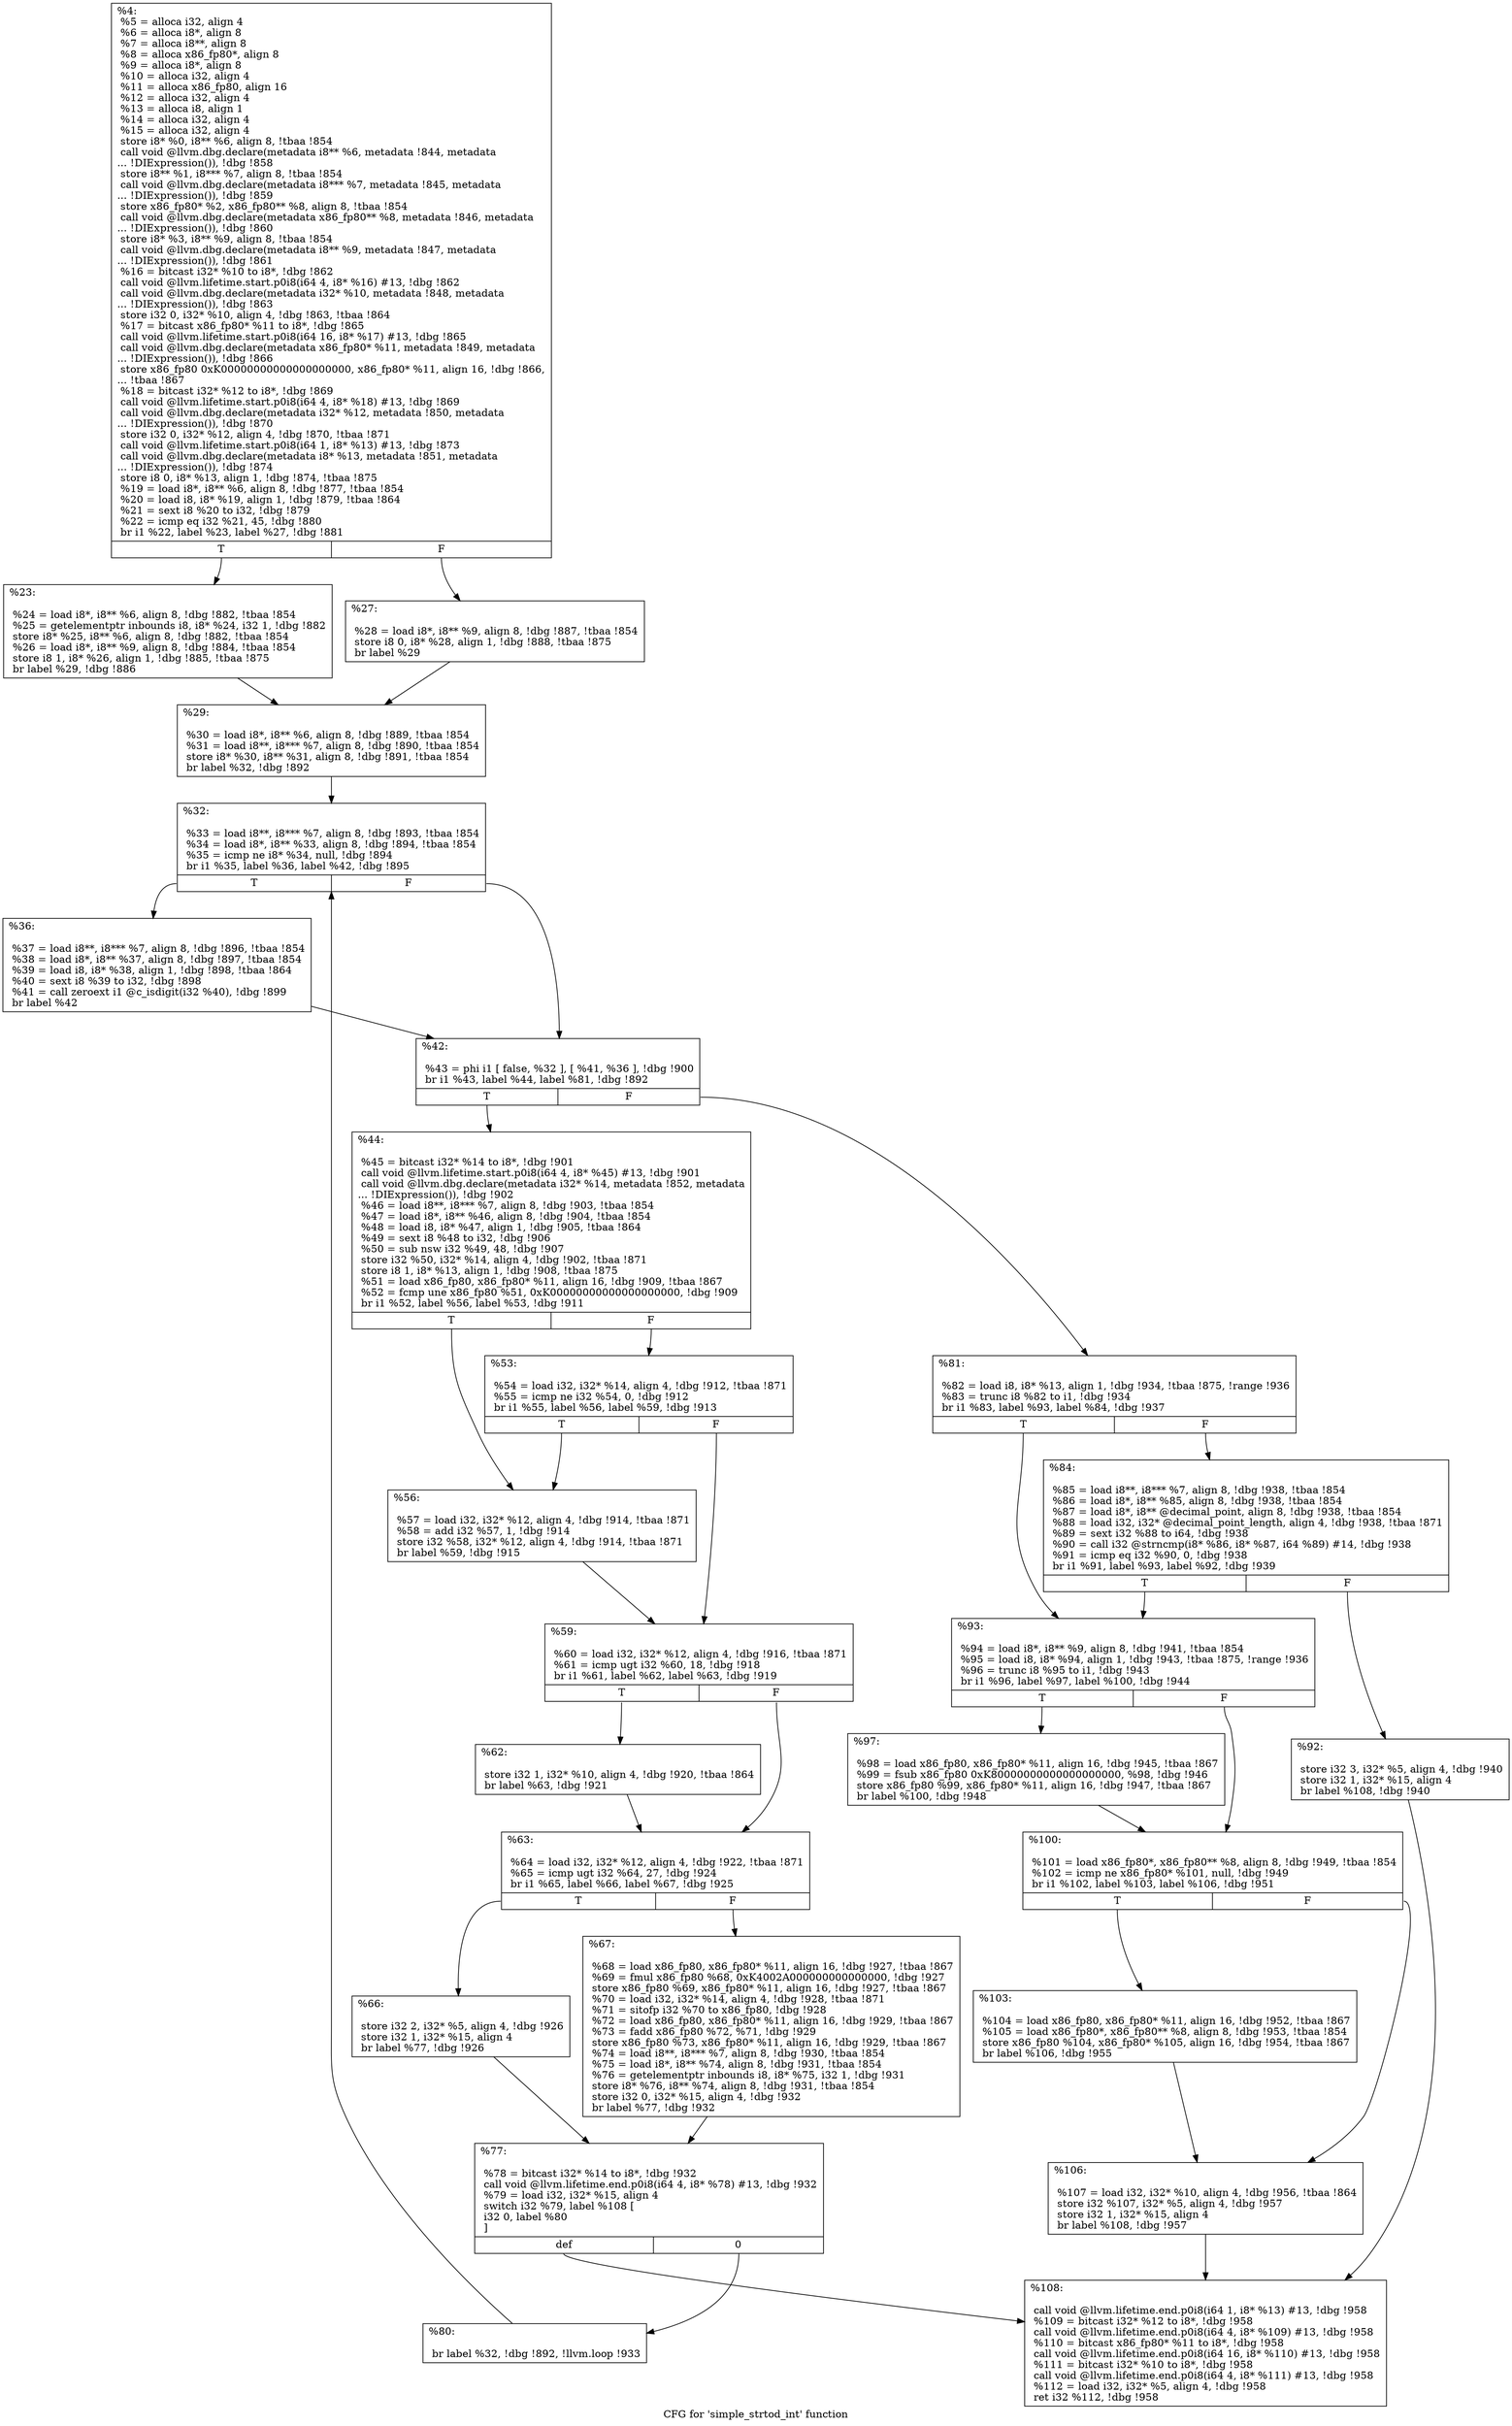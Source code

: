 digraph "CFG for 'simple_strtod_int' function" {
	label="CFG for 'simple_strtod_int' function";

	Node0xb363f0 [shape=record,label="{%4:\l  %5 = alloca i32, align 4\l  %6 = alloca i8*, align 8\l  %7 = alloca i8**, align 8\l  %8 = alloca x86_fp80*, align 8\l  %9 = alloca i8*, align 8\l  %10 = alloca i32, align 4\l  %11 = alloca x86_fp80, align 16\l  %12 = alloca i32, align 4\l  %13 = alloca i8, align 1\l  %14 = alloca i32, align 4\l  %15 = alloca i32, align 4\l  store i8* %0, i8** %6, align 8, !tbaa !854\l  call void @llvm.dbg.declare(metadata i8** %6, metadata !844, metadata\l... !DIExpression()), !dbg !858\l  store i8** %1, i8*** %7, align 8, !tbaa !854\l  call void @llvm.dbg.declare(metadata i8*** %7, metadata !845, metadata\l... !DIExpression()), !dbg !859\l  store x86_fp80* %2, x86_fp80** %8, align 8, !tbaa !854\l  call void @llvm.dbg.declare(metadata x86_fp80** %8, metadata !846, metadata\l... !DIExpression()), !dbg !860\l  store i8* %3, i8** %9, align 8, !tbaa !854\l  call void @llvm.dbg.declare(metadata i8** %9, metadata !847, metadata\l... !DIExpression()), !dbg !861\l  %16 = bitcast i32* %10 to i8*, !dbg !862\l  call void @llvm.lifetime.start.p0i8(i64 4, i8* %16) #13, !dbg !862\l  call void @llvm.dbg.declare(metadata i32* %10, metadata !848, metadata\l... !DIExpression()), !dbg !863\l  store i32 0, i32* %10, align 4, !dbg !863, !tbaa !864\l  %17 = bitcast x86_fp80* %11 to i8*, !dbg !865\l  call void @llvm.lifetime.start.p0i8(i64 16, i8* %17) #13, !dbg !865\l  call void @llvm.dbg.declare(metadata x86_fp80* %11, metadata !849, metadata\l... !DIExpression()), !dbg !866\l  store x86_fp80 0xK00000000000000000000, x86_fp80* %11, align 16, !dbg !866,\l... !tbaa !867\l  %18 = bitcast i32* %12 to i8*, !dbg !869\l  call void @llvm.lifetime.start.p0i8(i64 4, i8* %18) #13, !dbg !869\l  call void @llvm.dbg.declare(metadata i32* %12, metadata !850, metadata\l... !DIExpression()), !dbg !870\l  store i32 0, i32* %12, align 4, !dbg !870, !tbaa !871\l  call void @llvm.lifetime.start.p0i8(i64 1, i8* %13) #13, !dbg !873\l  call void @llvm.dbg.declare(metadata i8* %13, metadata !851, metadata\l... !DIExpression()), !dbg !874\l  store i8 0, i8* %13, align 1, !dbg !874, !tbaa !875\l  %19 = load i8*, i8** %6, align 8, !dbg !877, !tbaa !854\l  %20 = load i8, i8* %19, align 1, !dbg !879, !tbaa !864\l  %21 = sext i8 %20 to i32, !dbg !879\l  %22 = icmp eq i32 %21, 45, !dbg !880\l  br i1 %22, label %23, label %27, !dbg !881\l|{<s0>T|<s1>F}}"];
	Node0xb363f0:s0 -> Node0xb365d0;
	Node0xb363f0:s1 -> Node0xb36620;
	Node0xb365d0 [shape=record,label="{%23:\l\l  %24 = load i8*, i8** %6, align 8, !dbg !882, !tbaa !854\l  %25 = getelementptr inbounds i8, i8* %24, i32 1, !dbg !882\l  store i8* %25, i8** %6, align 8, !dbg !882, !tbaa !854\l  %26 = load i8*, i8** %9, align 8, !dbg !884, !tbaa !854\l  store i8 1, i8* %26, align 1, !dbg !885, !tbaa !875\l  br label %29, !dbg !886\l}"];
	Node0xb365d0 -> Node0xb36670;
	Node0xb36620 [shape=record,label="{%27:\l\l  %28 = load i8*, i8** %9, align 8, !dbg !887, !tbaa !854\l  store i8 0, i8* %28, align 1, !dbg !888, !tbaa !875\l  br label %29\l}"];
	Node0xb36620 -> Node0xb36670;
	Node0xb36670 [shape=record,label="{%29:\l\l  %30 = load i8*, i8** %6, align 8, !dbg !889, !tbaa !854\l  %31 = load i8**, i8*** %7, align 8, !dbg !890, !tbaa !854\l  store i8* %30, i8** %31, align 8, !dbg !891, !tbaa !854\l  br label %32, !dbg !892\l}"];
	Node0xb36670 -> Node0xb366c0;
	Node0xb366c0 [shape=record,label="{%32:\l\l  %33 = load i8**, i8*** %7, align 8, !dbg !893, !tbaa !854\l  %34 = load i8*, i8** %33, align 8, !dbg !894, !tbaa !854\l  %35 = icmp ne i8* %34, null, !dbg !894\l  br i1 %35, label %36, label %42, !dbg !895\l|{<s0>T|<s1>F}}"];
	Node0xb366c0:s0 -> Node0xb36710;
	Node0xb366c0:s1 -> Node0xb36760;
	Node0xb36710 [shape=record,label="{%36:\l\l  %37 = load i8**, i8*** %7, align 8, !dbg !896, !tbaa !854\l  %38 = load i8*, i8** %37, align 8, !dbg !897, !tbaa !854\l  %39 = load i8, i8* %38, align 1, !dbg !898, !tbaa !864\l  %40 = sext i8 %39 to i32, !dbg !898\l  %41 = call zeroext i1 @c_isdigit(i32 %40), !dbg !899\l  br label %42\l}"];
	Node0xb36710 -> Node0xb36760;
	Node0xb36760 [shape=record,label="{%42:\l\l  %43 = phi i1 [ false, %32 ], [ %41, %36 ], !dbg !900\l  br i1 %43, label %44, label %81, !dbg !892\l|{<s0>T|<s1>F}}"];
	Node0xb36760:s0 -> Node0xb367b0;
	Node0xb36760:s1 -> Node0xb36ad0;
	Node0xb367b0 [shape=record,label="{%44:\l\l  %45 = bitcast i32* %14 to i8*, !dbg !901\l  call void @llvm.lifetime.start.p0i8(i64 4, i8* %45) #13, !dbg !901\l  call void @llvm.dbg.declare(metadata i32* %14, metadata !852, metadata\l... !DIExpression()), !dbg !902\l  %46 = load i8**, i8*** %7, align 8, !dbg !903, !tbaa !854\l  %47 = load i8*, i8** %46, align 8, !dbg !904, !tbaa !854\l  %48 = load i8, i8* %47, align 1, !dbg !905, !tbaa !864\l  %49 = sext i8 %48 to i32, !dbg !906\l  %50 = sub nsw i32 %49, 48, !dbg !907\l  store i32 %50, i32* %14, align 4, !dbg !902, !tbaa !871\l  store i8 1, i8* %13, align 1, !dbg !908, !tbaa !875\l  %51 = load x86_fp80, x86_fp80* %11, align 16, !dbg !909, !tbaa !867\l  %52 = fcmp une x86_fp80 %51, 0xK00000000000000000000, !dbg !909\l  br i1 %52, label %56, label %53, !dbg !911\l|{<s0>T|<s1>F}}"];
	Node0xb367b0:s0 -> Node0xb36850;
	Node0xb367b0:s1 -> Node0xb36800;
	Node0xb36800 [shape=record,label="{%53:\l\l  %54 = load i32, i32* %14, align 4, !dbg !912, !tbaa !871\l  %55 = icmp ne i32 %54, 0, !dbg !912\l  br i1 %55, label %56, label %59, !dbg !913\l|{<s0>T|<s1>F}}"];
	Node0xb36800:s0 -> Node0xb36850;
	Node0xb36800:s1 -> Node0xb368a0;
	Node0xb36850 [shape=record,label="{%56:\l\l  %57 = load i32, i32* %12, align 4, !dbg !914, !tbaa !871\l  %58 = add i32 %57, 1, !dbg !914\l  store i32 %58, i32* %12, align 4, !dbg !914, !tbaa !871\l  br label %59, !dbg !915\l}"];
	Node0xb36850 -> Node0xb368a0;
	Node0xb368a0 [shape=record,label="{%59:\l\l  %60 = load i32, i32* %12, align 4, !dbg !916, !tbaa !871\l  %61 = icmp ugt i32 %60, 18, !dbg !918\l  br i1 %61, label %62, label %63, !dbg !919\l|{<s0>T|<s1>F}}"];
	Node0xb368a0:s0 -> Node0xb368f0;
	Node0xb368a0:s1 -> Node0xb36940;
	Node0xb368f0 [shape=record,label="{%62:\l\l  store i32 1, i32* %10, align 4, !dbg !920, !tbaa !864\l  br label %63, !dbg !921\l}"];
	Node0xb368f0 -> Node0xb36940;
	Node0xb36940 [shape=record,label="{%63:\l\l  %64 = load i32, i32* %12, align 4, !dbg !922, !tbaa !871\l  %65 = icmp ugt i32 %64, 27, !dbg !924\l  br i1 %65, label %66, label %67, !dbg !925\l|{<s0>T|<s1>F}}"];
	Node0xb36940:s0 -> Node0xb36990;
	Node0xb36940:s1 -> Node0xb369e0;
	Node0xb36990 [shape=record,label="{%66:\l\l  store i32 2, i32* %5, align 4, !dbg !926\l  store i32 1, i32* %15, align 4\l  br label %77, !dbg !926\l}"];
	Node0xb36990 -> Node0xb36a30;
	Node0xb369e0 [shape=record,label="{%67:\l\l  %68 = load x86_fp80, x86_fp80* %11, align 16, !dbg !927, !tbaa !867\l  %69 = fmul x86_fp80 %68, 0xK4002A000000000000000, !dbg !927\l  store x86_fp80 %69, x86_fp80* %11, align 16, !dbg !927, !tbaa !867\l  %70 = load i32, i32* %14, align 4, !dbg !928, !tbaa !871\l  %71 = sitofp i32 %70 to x86_fp80, !dbg !928\l  %72 = load x86_fp80, x86_fp80* %11, align 16, !dbg !929, !tbaa !867\l  %73 = fadd x86_fp80 %72, %71, !dbg !929\l  store x86_fp80 %73, x86_fp80* %11, align 16, !dbg !929, !tbaa !867\l  %74 = load i8**, i8*** %7, align 8, !dbg !930, !tbaa !854\l  %75 = load i8*, i8** %74, align 8, !dbg !931, !tbaa !854\l  %76 = getelementptr inbounds i8, i8* %75, i32 1, !dbg !931\l  store i8* %76, i8** %74, align 8, !dbg !931, !tbaa !854\l  store i32 0, i32* %15, align 4, !dbg !932\l  br label %77, !dbg !932\l}"];
	Node0xb369e0 -> Node0xb36a30;
	Node0xb36a30 [shape=record,label="{%77:\l\l  %78 = bitcast i32* %14 to i8*, !dbg !932\l  call void @llvm.lifetime.end.p0i8(i64 4, i8* %78) #13, !dbg !932\l  %79 = load i32, i32* %15, align 4\l  switch i32 %79, label %108 [\l    i32 0, label %80\l  ]\l|{<s0>def|<s1>0}}"];
	Node0xb36a30:s0 -> Node0xb36d50;
	Node0xb36a30:s1 -> Node0xb36a80;
	Node0xb36a80 [shape=record,label="{%80:\l\l  br label %32, !dbg !892, !llvm.loop !933\l}"];
	Node0xb36a80 -> Node0xb366c0;
	Node0xb36ad0 [shape=record,label="{%81:\l\l  %82 = load i8, i8* %13, align 1, !dbg !934, !tbaa !875, !range !936\l  %83 = trunc i8 %82 to i1, !dbg !934\l  br i1 %83, label %93, label %84, !dbg !937\l|{<s0>T|<s1>F}}"];
	Node0xb36ad0:s0 -> Node0xb36bc0;
	Node0xb36ad0:s1 -> Node0xb36b20;
	Node0xb36b20 [shape=record,label="{%84:\l\l  %85 = load i8**, i8*** %7, align 8, !dbg !938, !tbaa !854\l  %86 = load i8*, i8** %85, align 8, !dbg !938, !tbaa !854\l  %87 = load i8*, i8** @decimal_point, align 8, !dbg !938, !tbaa !854\l  %88 = load i32, i32* @decimal_point_length, align 4, !dbg !938, !tbaa !871\l  %89 = sext i32 %88 to i64, !dbg !938\l  %90 = call i32 @strncmp(i8* %86, i8* %87, i64 %89) #14, !dbg !938\l  %91 = icmp eq i32 %90, 0, !dbg !938\l  br i1 %91, label %93, label %92, !dbg !939\l|{<s0>T|<s1>F}}"];
	Node0xb36b20:s0 -> Node0xb36bc0;
	Node0xb36b20:s1 -> Node0xb36b70;
	Node0xb36b70 [shape=record,label="{%92:\l\l  store i32 3, i32* %5, align 4, !dbg !940\l  store i32 1, i32* %15, align 4\l  br label %108, !dbg !940\l}"];
	Node0xb36b70 -> Node0xb36d50;
	Node0xb36bc0 [shape=record,label="{%93:\l\l  %94 = load i8*, i8** %9, align 8, !dbg !941, !tbaa !854\l  %95 = load i8, i8* %94, align 1, !dbg !943, !tbaa !875, !range !936\l  %96 = trunc i8 %95 to i1, !dbg !943\l  br i1 %96, label %97, label %100, !dbg !944\l|{<s0>T|<s1>F}}"];
	Node0xb36bc0:s0 -> Node0xb36c10;
	Node0xb36bc0:s1 -> Node0xb36c60;
	Node0xb36c10 [shape=record,label="{%97:\l\l  %98 = load x86_fp80, x86_fp80* %11, align 16, !dbg !945, !tbaa !867\l  %99 = fsub x86_fp80 0xK80000000000000000000, %98, !dbg !946\l  store x86_fp80 %99, x86_fp80* %11, align 16, !dbg !947, !tbaa !867\l  br label %100, !dbg !948\l}"];
	Node0xb36c10 -> Node0xb36c60;
	Node0xb36c60 [shape=record,label="{%100:\l\l  %101 = load x86_fp80*, x86_fp80** %8, align 8, !dbg !949, !tbaa !854\l  %102 = icmp ne x86_fp80* %101, null, !dbg !949\l  br i1 %102, label %103, label %106, !dbg !951\l|{<s0>T|<s1>F}}"];
	Node0xb36c60:s0 -> Node0xb36cb0;
	Node0xb36c60:s1 -> Node0xb36d00;
	Node0xb36cb0 [shape=record,label="{%103:\l\l  %104 = load x86_fp80, x86_fp80* %11, align 16, !dbg !952, !tbaa !867\l  %105 = load x86_fp80*, x86_fp80** %8, align 8, !dbg !953, !tbaa !854\l  store x86_fp80 %104, x86_fp80* %105, align 16, !dbg !954, !tbaa !867\l  br label %106, !dbg !955\l}"];
	Node0xb36cb0 -> Node0xb36d00;
	Node0xb36d00 [shape=record,label="{%106:\l\l  %107 = load i32, i32* %10, align 4, !dbg !956, !tbaa !864\l  store i32 %107, i32* %5, align 4, !dbg !957\l  store i32 1, i32* %15, align 4\l  br label %108, !dbg !957\l}"];
	Node0xb36d00 -> Node0xb36d50;
	Node0xb36d50 [shape=record,label="{%108:\l\l  call void @llvm.lifetime.end.p0i8(i64 1, i8* %13) #13, !dbg !958\l  %109 = bitcast i32* %12 to i8*, !dbg !958\l  call void @llvm.lifetime.end.p0i8(i64 4, i8* %109) #13, !dbg !958\l  %110 = bitcast x86_fp80* %11 to i8*, !dbg !958\l  call void @llvm.lifetime.end.p0i8(i64 16, i8* %110) #13, !dbg !958\l  %111 = bitcast i32* %10 to i8*, !dbg !958\l  call void @llvm.lifetime.end.p0i8(i64 4, i8* %111) #13, !dbg !958\l  %112 = load i32, i32* %5, align 4, !dbg !958\l  ret i32 %112, !dbg !958\l}"];
}
